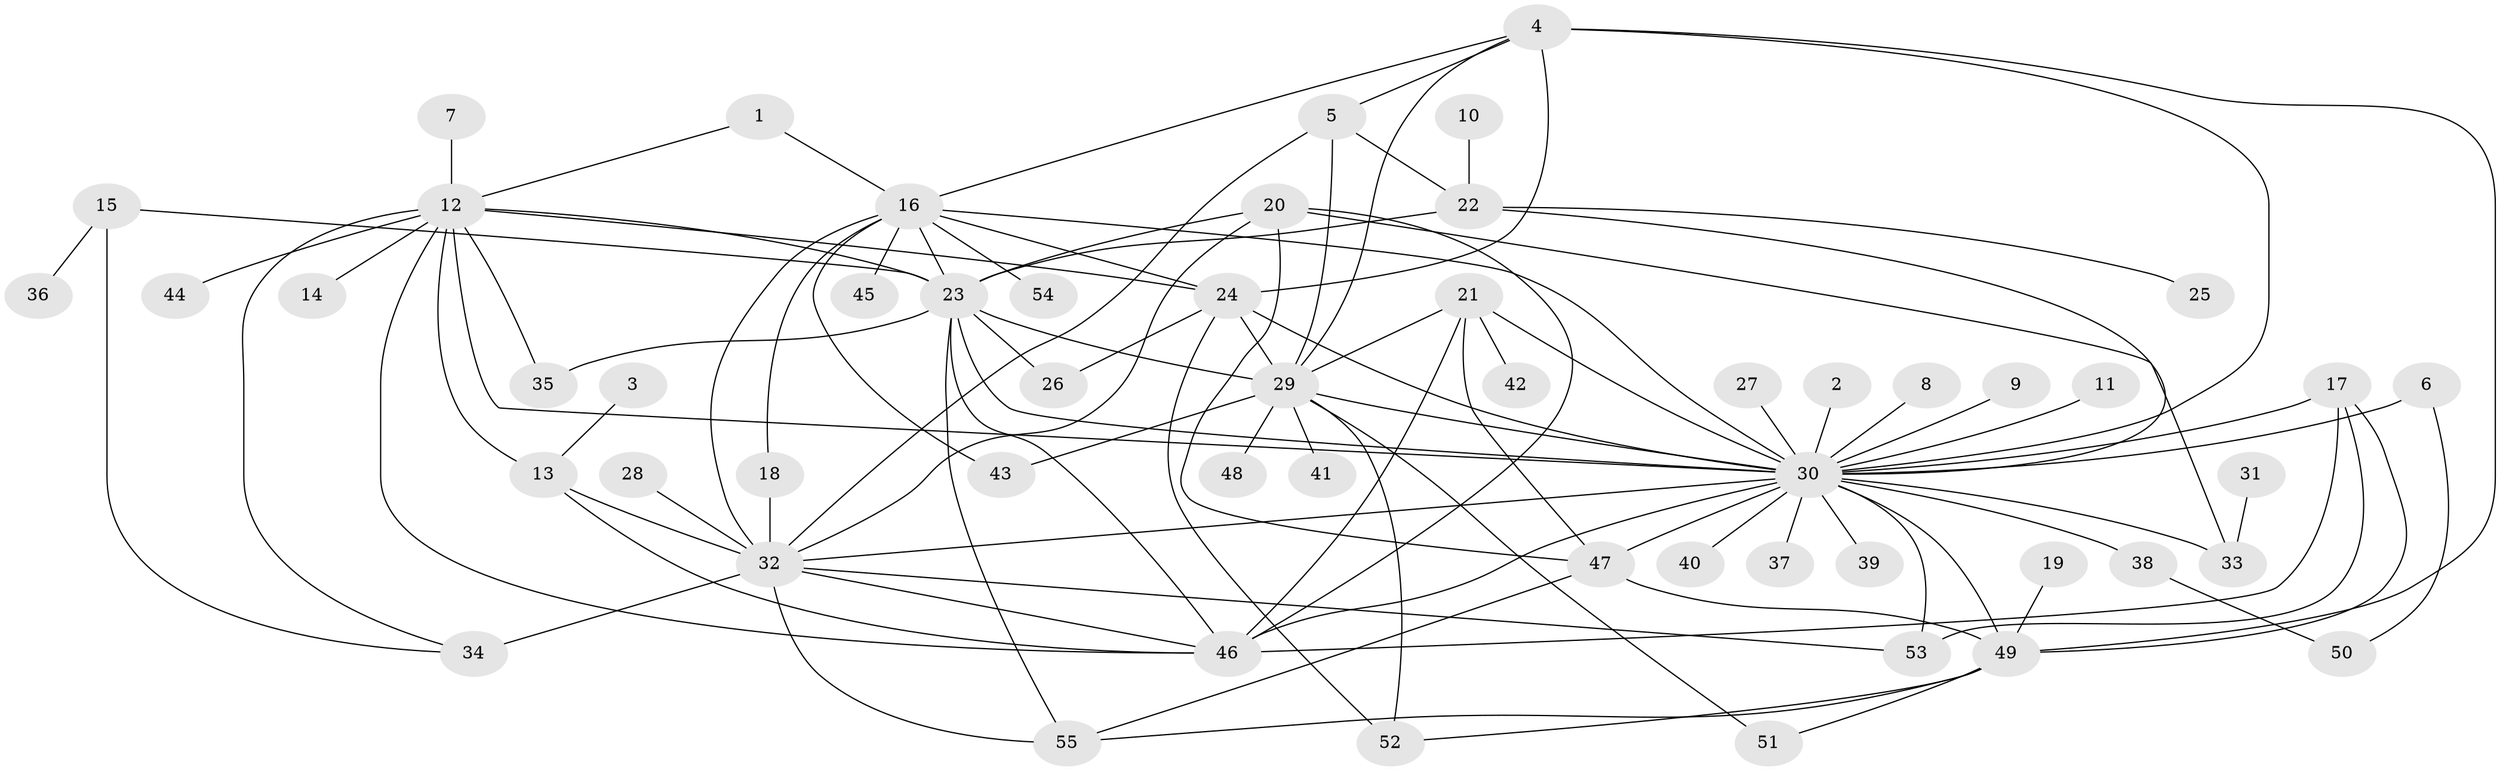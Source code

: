 // original degree distribution, {11: 0.022222222222222223, 4: 0.06666666666666667, 36: 0.011111111111111112, 13: 0.011111111111111112, 7: 0.022222222222222223, 1: 0.36666666666666664, 10: 0.022222222222222223, 5: 0.05555555555555555, 2: 0.25555555555555554, 3: 0.14444444444444443, 12: 0.022222222222222223}
// Generated by graph-tools (version 1.1) at 2025/36/03/04/25 23:36:40]
// undirected, 55 vertices, 100 edges
graph export_dot {
  node [color=gray90,style=filled];
  1;
  2;
  3;
  4;
  5;
  6;
  7;
  8;
  9;
  10;
  11;
  12;
  13;
  14;
  15;
  16;
  17;
  18;
  19;
  20;
  21;
  22;
  23;
  24;
  25;
  26;
  27;
  28;
  29;
  30;
  31;
  32;
  33;
  34;
  35;
  36;
  37;
  38;
  39;
  40;
  41;
  42;
  43;
  44;
  45;
  46;
  47;
  48;
  49;
  50;
  51;
  52;
  53;
  54;
  55;
  1 -- 12 [weight=1.0];
  1 -- 16 [weight=1.0];
  2 -- 30 [weight=1.0];
  3 -- 13 [weight=1.0];
  4 -- 5 [weight=1.0];
  4 -- 16 [weight=1.0];
  4 -- 24 [weight=1.0];
  4 -- 29 [weight=2.0];
  4 -- 30 [weight=2.0];
  4 -- 49 [weight=2.0];
  5 -- 22 [weight=1.0];
  5 -- 29 [weight=1.0];
  5 -- 32 [weight=1.0];
  6 -- 30 [weight=1.0];
  6 -- 50 [weight=1.0];
  7 -- 12 [weight=1.0];
  8 -- 30 [weight=1.0];
  9 -- 30 [weight=1.0];
  10 -- 22 [weight=1.0];
  11 -- 30 [weight=1.0];
  12 -- 13 [weight=1.0];
  12 -- 14 [weight=1.0];
  12 -- 23 [weight=1.0];
  12 -- 24 [weight=1.0];
  12 -- 30 [weight=1.0];
  12 -- 34 [weight=1.0];
  12 -- 35 [weight=1.0];
  12 -- 44 [weight=1.0];
  12 -- 46 [weight=1.0];
  13 -- 32 [weight=1.0];
  13 -- 46 [weight=1.0];
  15 -- 23 [weight=1.0];
  15 -- 34 [weight=1.0];
  15 -- 36 [weight=1.0];
  16 -- 18 [weight=1.0];
  16 -- 23 [weight=1.0];
  16 -- 24 [weight=1.0];
  16 -- 30 [weight=1.0];
  16 -- 32 [weight=1.0];
  16 -- 43 [weight=1.0];
  16 -- 45 [weight=1.0];
  16 -- 54 [weight=1.0];
  17 -- 30 [weight=2.0];
  17 -- 46 [weight=1.0];
  17 -- 49 [weight=1.0];
  17 -- 53 [weight=1.0];
  18 -- 32 [weight=1.0];
  19 -- 49 [weight=1.0];
  20 -- 23 [weight=1.0];
  20 -- 32 [weight=1.0];
  20 -- 33 [weight=1.0];
  20 -- 46 [weight=1.0];
  20 -- 47 [weight=1.0];
  21 -- 29 [weight=1.0];
  21 -- 30 [weight=2.0];
  21 -- 42 [weight=1.0];
  21 -- 46 [weight=2.0];
  21 -- 47 [weight=1.0];
  22 -- 23 [weight=1.0];
  22 -- 25 [weight=1.0];
  22 -- 30 [weight=1.0];
  23 -- 26 [weight=1.0];
  23 -- 29 [weight=1.0];
  23 -- 30 [weight=1.0];
  23 -- 35 [weight=1.0];
  23 -- 46 [weight=1.0];
  23 -- 55 [weight=1.0];
  24 -- 26 [weight=1.0];
  24 -- 29 [weight=1.0];
  24 -- 30 [weight=2.0];
  24 -- 52 [weight=1.0];
  27 -- 30 [weight=1.0];
  28 -- 32 [weight=1.0];
  29 -- 30 [weight=2.0];
  29 -- 41 [weight=1.0];
  29 -- 43 [weight=1.0];
  29 -- 48 [weight=1.0];
  29 -- 51 [weight=1.0];
  29 -- 52 [weight=1.0];
  30 -- 32 [weight=1.0];
  30 -- 33 [weight=1.0];
  30 -- 37 [weight=1.0];
  30 -- 38 [weight=1.0];
  30 -- 39 [weight=1.0];
  30 -- 40 [weight=1.0];
  30 -- 46 [weight=1.0];
  30 -- 47 [weight=1.0];
  30 -- 49 [weight=1.0];
  30 -- 53 [weight=1.0];
  31 -- 33 [weight=1.0];
  32 -- 34 [weight=2.0];
  32 -- 46 [weight=1.0];
  32 -- 53 [weight=1.0];
  32 -- 55 [weight=1.0];
  38 -- 50 [weight=1.0];
  47 -- 49 [weight=1.0];
  47 -- 55 [weight=1.0];
  49 -- 51 [weight=1.0];
  49 -- 52 [weight=1.0];
  49 -- 55 [weight=1.0];
}

